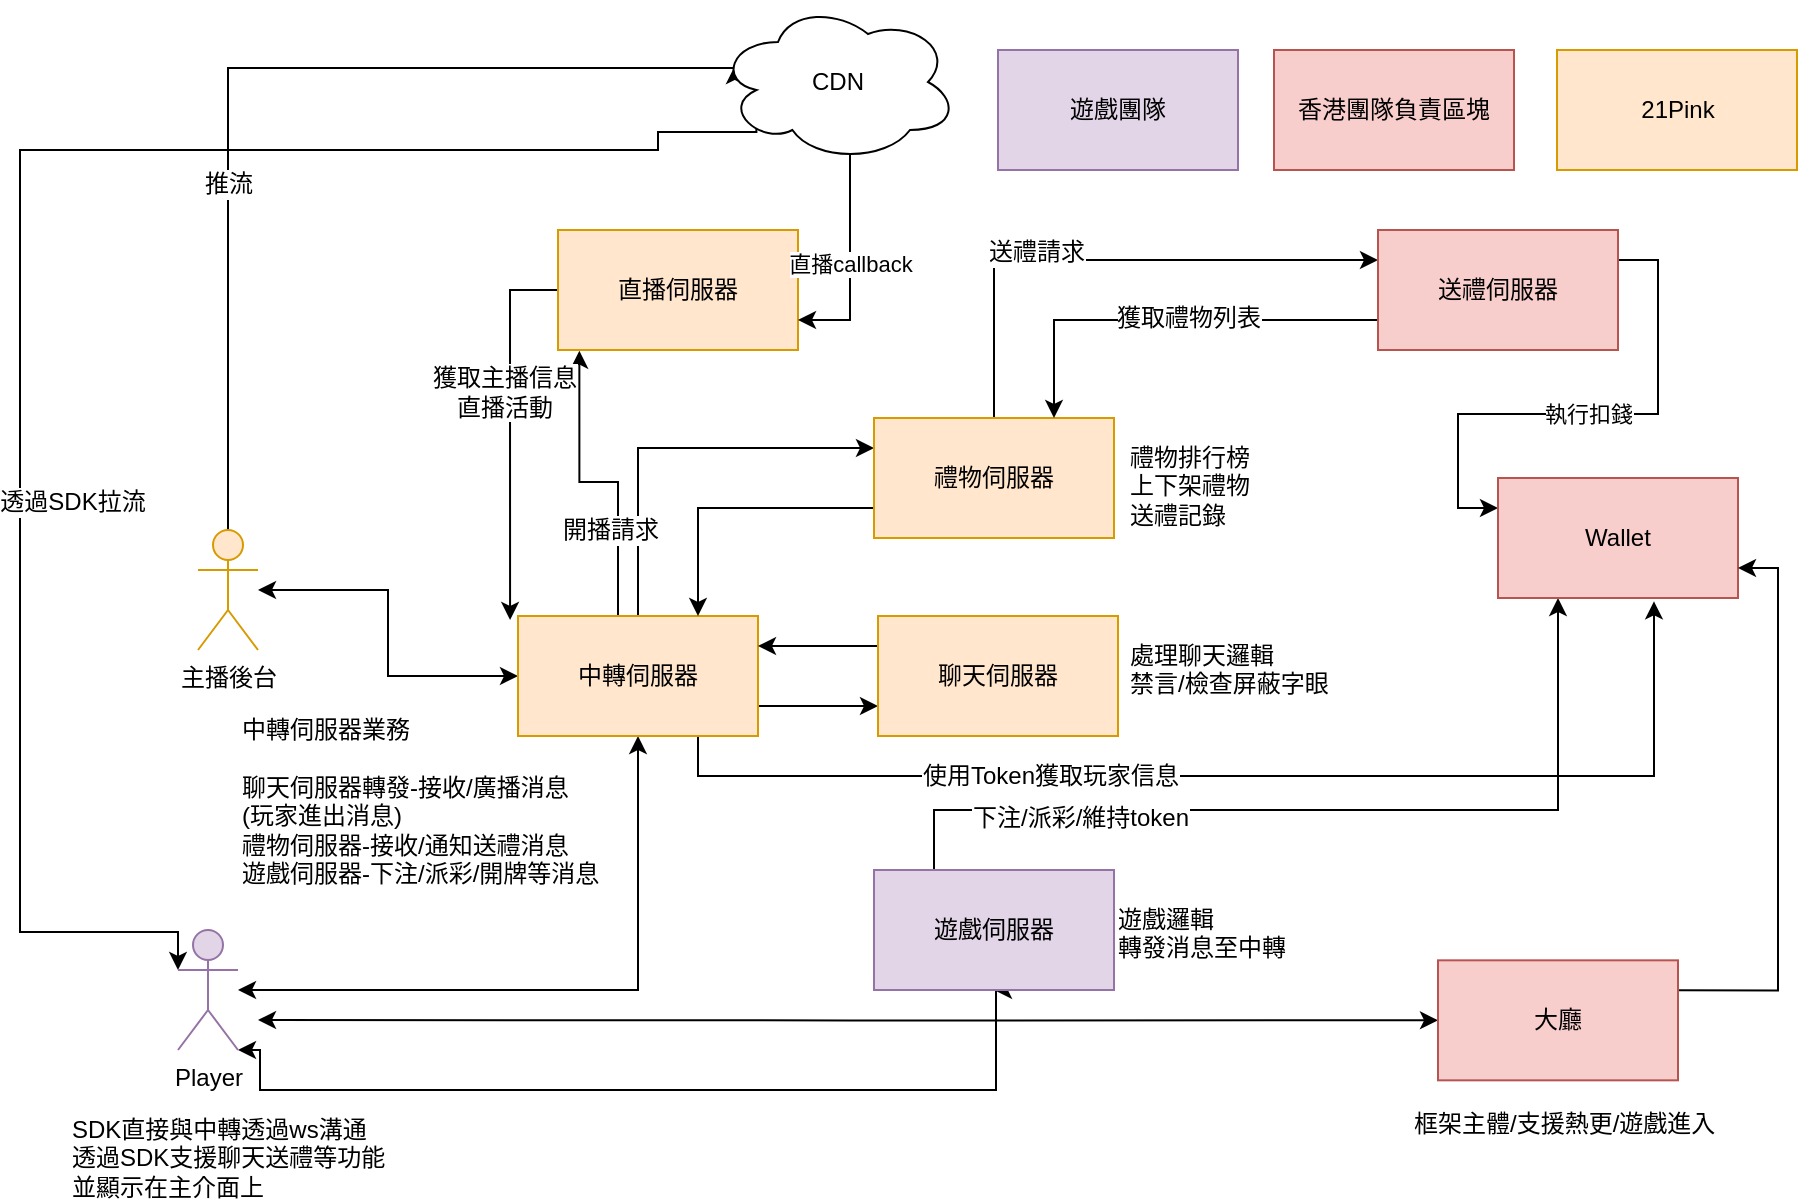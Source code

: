 <mxfile version="10.9.8" type="github"><diagram id="Ht1M8jgEwFfnCIfOTk4-" name="Page-1"><mxGraphModel dx="1428" dy="1519" grid="1" gridSize="10" guides="1" tooltips="1" connect="1" arrows="1" fold="1" page="1" pageScale="1" pageWidth="1169" pageHeight="827" math="0" shadow="0"><root><mxCell id="0"/><mxCell id="1" parent="0"/><mxCell id="rbGTBqMi0TTiPy2rkqW6-1" value="遊戲團隊" style="rounded=0;whiteSpace=wrap;html=1;fillColor=#e1d5e7;strokeColor=#9673a6;" vertex="1" parent="1"><mxGeometry x="520" y="10" width="120" height="60" as="geometry"/></mxCell><mxCell id="rbGTBqMi0TTiPy2rkqW6-2" value="21Pink" style="rounded=0;whiteSpace=wrap;html=1;fillColor=#ffe6cc;strokeColor=#d79b00;" vertex="1" parent="1"><mxGeometry x="799.5" y="10" width="120" height="60" as="geometry"/></mxCell><mxCell id="rbGTBqMi0TTiPy2rkqW6-3" value="香港團隊負責區塊" style="rounded=0;whiteSpace=wrap;html=1;fillColor=#f8cecc;strokeColor=#b85450;" vertex="1" parent="1"><mxGeometry x="658" y="10" width="120" height="60" as="geometry"/></mxCell><mxCell id="rbGTBqMi0TTiPy2rkqW6-34" style="edgeStyle=orthogonalEdgeStyle;rounded=0;orthogonalLoop=1;jettySize=auto;html=1;entryX=0;entryY=0.5;entryDx=0;entryDy=0;startArrow=classic;startFill=1;" edge="1" parent="1" source="rbGTBqMi0TTiPy2rkqW6-13" target="rbGTBqMi0TTiPy2rkqW6-19"><mxGeometry relative="1" as="geometry"/></mxCell><mxCell id="rbGTBqMi0TTiPy2rkqW6-88" style="edgeStyle=orthogonalEdgeStyle;rounded=0;orthogonalLoop=1;jettySize=auto;html=1;exitX=0.5;exitY=0;exitDx=0;exitDy=0;exitPerimeter=0;entryX=0.07;entryY=0.4;entryDx=0;entryDy=0;entryPerimeter=0;startArrow=none;startFill=0;" edge="1" parent="1" source="rbGTBqMi0TTiPy2rkqW6-13" target="rbGTBqMi0TTiPy2rkqW6-85"><mxGeometry relative="1" as="geometry"><Array as="points"><mxPoint x="135" y="19"/></Array></mxGeometry></mxCell><mxCell id="rbGTBqMi0TTiPy2rkqW6-89" value="推流" style="text;html=1;resizable=0;points=[];align=center;verticalAlign=middle;labelBackgroundColor=#ffffff;" vertex="1" connectable="0" parent="rbGTBqMi0TTiPy2rkqW6-88"><mxGeometry x="-0.286" relative="1" as="geometry"><mxPoint as="offset"/></mxGeometry></mxCell><mxCell id="rbGTBqMi0TTiPy2rkqW6-13" value="主播後台" style="shape=umlActor;verticalLabelPosition=bottom;labelBackgroundColor=#ffffff;verticalAlign=top;html=1;outlineConnect=0;fillColor=#ffe6cc;strokeColor=#d79b00;" vertex="1" parent="1"><mxGeometry x="120" y="250" width="30" height="60" as="geometry"/></mxCell><mxCell id="rbGTBqMi0TTiPy2rkqW6-33" style="edgeStyle=orthogonalEdgeStyle;rounded=0;orthogonalLoop=1;jettySize=auto;html=1;entryX=0.5;entryY=1;entryDx=0;entryDy=0;startArrow=classic;startFill=1;" edge="1" parent="1" source="rbGTBqMi0TTiPy2rkqW6-20" target="rbGTBqMi0TTiPy2rkqW6-19"><mxGeometry relative="1" as="geometry"/></mxCell><mxCell id="rbGTBqMi0TTiPy2rkqW6-52" style="edgeStyle=orthogonalEdgeStyle;rounded=0;orthogonalLoop=1;jettySize=auto;html=1;exitX=1;exitY=1;exitDx=0;exitDy=0;exitPerimeter=0;startArrow=classic;startFill=1;entryX=0.5;entryY=1;entryDx=0;entryDy=0;" edge="1" parent="1" source="rbGTBqMi0TTiPy2rkqW6-20" target="rbGTBqMi0TTiPy2rkqW6-50"><mxGeometry relative="1" as="geometry"><mxPoint x="518" y="500" as="targetPoint"/><Array as="points"><mxPoint x="151" y="510"/><mxPoint x="151" y="530"/><mxPoint x="519" y="530"/><mxPoint x="519" y="480"/></Array></mxGeometry></mxCell><mxCell id="rbGTBqMi0TTiPy2rkqW6-91" style="edgeStyle=orthogonalEdgeStyle;rounded=0;orthogonalLoop=1;jettySize=auto;html=1;exitX=0;exitY=0.333;exitDx=0;exitDy=0;exitPerimeter=0;entryX=0.16;entryY=0.55;entryDx=0;entryDy=0;entryPerimeter=0;startArrow=classic;startFill=1;" edge="1" parent="1" source="rbGTBqMi0TTiPy2rkqW6-20" target="rbGTBqMi0TTiPy2rkqW6-85"><mxGeometry relative="1" as="geometry"><Array as="points"><mxPoint x="110" y="451"/><mxPoint x="31" y="451"/><mxPoint x="31" y="60"/><mxPoint x="350" y="60"/><mxPoint x="350" y="51"/><mxPoint x="399" y="51"/></Array></mxGeometry></mxCell><mxCell id="rbGTBqMi0TTiPy2rkqW6-92" value="透過SDK拉流" style="text;html=1;resizable=0;points=[];align=center;verticalAlign=middle;labelBackgroundColor=#ffffff;" vertex="1" connectable="0" parent="rbGTBqMi0TTiPy2rkqW6-91"><mxGeometry x="-0.293" relative="1" as="geometry"><mxPoint x="26" as="offset"/></mxGeometry></mxCell><mxCell id="rbGTBqMi0TTiPy2rkqW6-20" value="Player" style="shape=umlActor;verticalLabelPosition=bottom;labelBackgroundColor=#ffffff;verticalAlign=top;html=1;outlineConnect=0;fillColor=#e1d5e7;strokeColor=#9673a6;" vertex="1" parent="1"><mxGeometry x="110" y="450" width="30" height="60" as="geometry"/></mxCell><mxCell id="rbGTBqMi0TTiPy2rkqW6-40" style="edgeStyle=orthogonalEdgeStyle;rounded=0;orthogonalLoop=1;jettySize=auto;html=1;exitX=1;exitY=0.75;exitDx=0;exitDy=0;entryX=0;entryY=0.75;entryDx=0;entryDy=0;" edge="1" parent="1" source="rbGTBqMi0TTiPy2rkqW6-19" target="rbGTBqMi0TTiPy2rkqW6-35"><mxGeometry relative="1" as="geometry"/></mxCell><mxCell id="rbGTBqMi0TTiPy2rkqW6-47" style="edgeStyle=orthogonalEdgeStyle;rounded=0;orthogonalLoop=1;jettySize=auto;html=1;exitX=0.5;exitY=0;exitDx=0;exitDy=0;entryX=0;entryY=0.25;entryDx=0;entryDy=0;" edge="1" parent="1" source="rbGTBqMi0TTiPy2rkqW6-19" target="rbGTBqMi0TTiPy2rkqW6-46"><mxGeometry relative="1" as="geometry"/></mxCell><mxCell id="rbGTBqMi0TTiPy2rkqW6-67" style="edgeStyle=orthogonalEdgeStyle;rounded=0;orthogonalLoop=1;jettySize=auto;html=1;exitX=0.75;exitY=1;exitDx=0;exitDy=0;entryX=0.65;entryY=1.028;entryDx=0;entryDy=0;entryPerimeter=0;" edge="1" parent="1" source="rbGTBqMi0TTiPy2rkqW6-19" target="rbGTBqMi0TTiPy2rkqW6-63"><mxGeometry relative="1" as="geometry"/></mxCell><mxCell id="rbGTBqMi0TTiPy2rkqW6-68" value="使用Token獲取玩家信息" style="text;html=1;resizable=0;points=[];align=center;verticalAlign=middle;labelBackgroundColor=#ffffff;" vertex="1" connectable="0" parent="rbGTBqMi0TTiPy2rkqW6-67"><mxGeometry x="-0.331" relative="1" as="geometry"><mxPoint as="offset"/></mxGeometry></mxCell><mxCell id="rbGTBqMi0TTiPy2rkqW6-74" style="edgeStyle=orthogonalEdgeStyle;rounded=0;orthogonalLoop=1;jettySize=auto;html=1;exitX=0.25;exitY=0;exitDx=0;exitDy=0;entryX=0.089;entryY=1.006;entryDx=0;entryDy=0;entryPerimeter=0;startArrow=none;startFill=0;" edge="1" parent="1" source="rbGTBqMi0TTiPy2rkqW6-19" target="rbGTBqMi0TTiPy2rkqW6-69"><mxGeometry relative="1" as="geometry"><Array as="points"><mxPoint x="330" y="293"/><mxPoint x="330" y="226"/><mxPoint x="311" y="226"/></Array></mxGeometry></mxCell><mxCell id="rbGTBqMi0TTiPy2rkqW6-75" value="開播請求" style="text;html=1;resizable=0;points=[];align=center;verticalAlign=middle;labelBackgroundColor=#ffffff;" vertex="1" connectable="0" parent="rbGTBqMi0TTiPy2rkqW6-74"><mxGeometry x="-0.26" y="4" relative="1" as="geometry"><mxPoint as="offset"/></mxGeometry></mxCell><mxCell id="rbGTBqMi0TTiPy2rkqW6-19" value="中轉伺服器" style="rounded=0;whiteSpace=wrap;html=1;fillColor=#ffe6cc;strokeColor=#d79b00;" vertex="1" parent="1"><mxGeometry x="280" y="293" width="120" height="60" as="geometry"/></mxCell><mxCell id="rbGTBqMi0TTiPy2rkqW6-39" style="edgeStyle=orthogonalEdgeStyle;rounded=0;orthogonalLoop=1;jettySize=auto;html=1;exitX=0;exitY=0.25;exitDx=0;exitDy=0;entryX=1;entryY=0.25;entryDx=0;entryDy=0;" edge="1" parent="1" source="rbGTBqMi0TTiPy2rkqW6-35" target="rbGTBqMi0TTiPy2rkqW6-19"><mxGeometry relative="1" as="geometry"/></mxCell><mxCell id="rbGTBqMi0TTiPy2rkqW6-35" value="聊天伺服器" style="rounded=0;whiteSpace=wrap;html=1;fillColor=#ffe6cc;strokeColor=#d79b00;" vertex="1" parent="1"><mxGeometry x="460" y="293" width="120" height="60" as="geometry"/></mxCell><mxCell id="rbGTBqMi0TTiPy2rkqW6-42" value="處理聊天邏輯&lt;br&gt;禁言/檢查屏蔽字眼" style="text;html=1;resizable=0;points=[];autosize=1;align=left;verticalAlign=top;spacingTop=-4;" vertex="1" parent="1"><mxGeometry x="584" y="303" width="110" height="30" as="geometry"/></mxCell><mxCell id="rbGTBqMi0TTiPy2rkqW6-43" value="中轉伺服器業務&lt;br&gt;&lt;br&gt;聊天伺服器轉發-接收/廣播消息&lt;br&gt;(玩家進出消息)&lt;br&gt;禮物伺服器-接收/通知送禮消息&lt;br&gt;遊戲伺服器-下注/派彩/開牌等消息" style="text;html=1;resizable=0;points=[];autosize=1;align=left;verticalAlign=top;spacingTop=-4;" vertex="1" parent="1"><mxGeometry x="140" y="340" width="210" height="80" as="geometry"/></mxCell><mxCell id="rbGTBqMi0TTiPy2rkqW6-48" style="edgeStyle=orthogonalEdgeStyle;rounded=0;orthogonalLoop=1;jettySize=auto;html=1;exitX=0;exitY=0.75;exitDx=0;exitDy=0;entryX=0.75;entryY=0;entryDx=0;entryDy=0;" edge="1" parent="1" source="rbGTBqMi0TTiPy2rkqW6-46" target="rbGTBqMi0TTiPy2rkqW6-19"><mxGeometry relative="1" as="geometry"><mxPoint x="370" y="280" as="targetPoint"/></mxGeometry></mxCell><mxCell id="rbGTBqMi0TTiPy2rkqW6-58" style="edgeStyle=orthogonalEdgeStyle;rounded=0;orthogonalLoop=1;jettySize=auto;html=1;exitX=0.5;exitY=0;exitDx=0;exitDy=0;entryX=0;entryY=0.25;entryDx=0;entryDy=0;" edge="1" parent="1" source="rbGTBqMi0TTiPy2rkqW6-46" target="rbGTBqMi0TTiPy2rkqW6-57"><mxGeometry relative="1" as="geometry"/></mxCell><mxCell id="rbGTBqMi0TTiPy2rkqW6-59" value="送禮請求" style="text;html=1;resizable=0;points=[];align=center;verticalAlign=middle;labelBackgroundColor=#ffffff;" vertex="1" connectable="0" parent="rbGTBqMi0TTiPy2rkqW6-58"><mxGeometry x="-0.267" y="4" relative="1" as="geometry"><mxPoint as="offset"/></mxGeometry></mxCell><mxCell id="rbGTBqMi0TTiPy2rkqW6-46" value="禮物伺服器" style="rounded=0;whiteSpace=wrap;html=1;fillColor=#ffe6cc;strokeColor=#d79b00;" vertex="1" parent="1"><mxGeometry x="458" y="194" width="120" height="60" as="geometry"/></mxCell><mxCell id="rbGTBqMi0TTiPy2rkqW6-65" style="edgeStyle=orthogonalEdgeStyle;rounded=0;orthogonalLoop=1;jettySize=auto;html=1;exitX=0.25;exitY=0;exitDx=0;exitDy=0;entryX=0.25;entryY=1;entryDx=0;entryDy=0;" edge="1" parent="1" source="rbGTBqMi0TTiPy2rkqW6-50" target="rbGTBqMi0TTiPy2rkqW6-63"><mxGeometry relative="1" as="geometry"><Array as="points"><mxPoint x="488" y="390"/><mxPoint x="800" y="390"/></Array></mxGeometry></mxCell><mxCell id="rbGTBqMi0TTiPy2rkqW6-66" value="下注/派彩/維持token" style="text;html=1;resizable=0;points=[];align=center;verticalAlign=middle;labelBackgroundColor=#ffffff;" vertex="1" connectable="0" parent="rbGTBqMi0TTiPy2rkqW6-65"><mxGeometry x="-0.541" y="-4" relative="1" as="geometry"><mxPoint as="offset"/></mxGeometry></mxCell><mxCell id="rbGTBqMi0TTiPy2rkqW6-50" value="遊戲伺服器" style="rounded=0;whiteSpace=wrap;html=1;fillColor=#e1d5e7;strokeColor=#9673a6;" vertex="1" parent="1"><mxGeometry x="458" y="420" width="120" height="60" as="geometry"/></mxCell><mxCell id="rbGTBqMi0TTiPy2rkqW6-55" value="遊戲邏輯&lt;br&gt;轉發消息至中轉" style="text;html=1;resizable=0;points=[];autosize=1;align=left;verticalAlign=top;spacingTop=-4;" vertex="1" parent="1"><mxGeometry x="578" y="435" width="110" height="30" as="geometry"/></mxCell><mxCell id="rbGTBqMi0TTiPy2rkqW6-56" value="禮物排行榜&lt;br&gt;上下架禮物&lt;br&gt;送禮記錄" style="text;html=1;resizable=0;points=[];autosize=1;align=left;verticalAlign=top;spacingTop=-4;" vertex="1" parent="1"><mxGeometry x="584" y="204" width="80" height="40" as="geometry"/></mxCell><mxCell id="rbGTBqMi0TTiPy2rkqW6-61" style="edgeStyle=orthogonalEdgeStyle;rounded=0;orthogonalLoop=1;jettySize=auto;html=1;exitX=0;exitY=0.75;exitDx=0;exitDy=0;entryX=0.75;entryY=0;entryDx=0;entryDy=0;" edge="1" parent="1" source="rbGTBqMi0TTiPy2rkqW6-57" target="rbGTBqMi0TTiPy2rkqW6-46"><mxGeometry relative="1" as="geometry"/></mxCell><mxCell id="rbGTBqMi0TTiPy2rkqW6-62" value="獲取禮物列表" style="text;html=1;resizable=0;points=[];align=center;verticalAlign=middle;labelBackgroundColor=#ffffff;" vertex="1" connectable="0" parent="rbGTBqMi0TTiPy2rkqW6-61"><mxGeometry x="-0.093" y="-1" relative="1" as="geometry"><mxPoint as="offset"/></mxGeometry></mxCell><mxCell id="rbGTBqMi0TTiPy2rkqW6-64" value="執行扣錢" style="edgeStyle=orthogonalEdgeStyle;rounded=0;orthogonalLoop=1;jettySize=auto;html=1;exitX=1;exitY=0.25;exitDx=0;exitDy=0;entryX=0;entryY=0.25;entryDx=0;entryDy=0;" edge="1" parent="1" source="rbGTBqMi0TTiPy2rkqW6-57" target="rbGTBqMi0TTiPy2rkqW6-63"><mxGeometry relative="1" as="geometry"/></mxCell><mxCell id="rbGTBqMi0TTiPy2rkqW6-57" value="送禮伺服器" style="rounded=0;whiteSpace=wrap;html=1;fillColor=#f8cecc;strokeColor=#b85450;" vertex="1" parent="1"><mxGeometry x="710" y="100" width="120" height="60" as="geometry"/></mxCell><mxCell id="rbGTBqMi0TTiPy2rkqW6-63" value="Wallet" style="rounded=0;whiteSpace=wrap;html=1;fillColor=#f8cecc;strokeColor=#b85450;" vertex="1" parent="1"><mxGeometry x="770" y="224" width="120" height="60" as="geometry"/></mxCell><mxCell id="rbGTBqMi0TTiPy2rkqW6-77" style="edgeStyle=orthogonalEdgeStyle;rounded=0;orthogonalLoop=1;jettySize=auto;html=1;exitX=0;exitY=0.5;exitDx=0;exitDy=0;entryX=-0.033;entryY=0.033;entryDx=0;entryDy=0;entryPerimeter=0;startArrow=none;startFill=0;" edge="1" parent="1" source="rbGTBqMi0TTiPy2rkqW6-69" target="rbGTBqMi0TTiPy2rkqW6-19"><mxGeometry relative="1" as="geometry"/></mxCell><mxCell id="rbGTBqMi0TTiPy2rkqW6-78" value="獲取主播信息&lt;br&gt;直播活動" style="text;html=1;resizable=0;points=[];align=center;verticalAlign=middle;labelBackgroundColor=#ffffff;" vertex="1" connectable="0" parent="rbGTBqMi0TTiPy2rkqW6-77"><mxGeometry x="-0.211" y="-3" relative="1" as="geometry"><mxPoint as="offset"/></mxGeometry></mxCell><mxCell id="rbGTBqMi0TTiPy2rkqW6-69" value="直播伺服器" style="rounded=0;whiteSpace=wrap;html=1;fillColor=#ffe6cc;strokeColor=#d79b00;" vertex="1" parent="1"><mxGeometry x="300" y="100" width="120" height="60" as="geometry"/></mxCell><mxCell id="rbGTBqMi0TTiPy2rkqW6-82" style="edgeStyle=orthogonalEdgeStyle;rounded=0;orthogonalLoop=1;jettySize=auto;html=1;exitX=1;exitY=0.25;exitDx=0;exitDy=0;entryX=1;entryY=0.75;entryDx=0;entryDy=0;startArrow=none;startFill=0;" edge="1" parent="1" source="rbGTBqMi0TTiPy2rkqW6-79" target="rbGTBqMi0TTiPy2rkqW6-63"><mxGeometry relative="1" as="geometry"/></mxCell><mxCell id="rbGTBqMi0TTiPy2rkqW6-83" style="edgeStyle=orthogonalEdgeStyle;rounded=0;orthogonalLoop=1;jettySize=auto;html=1;exitX=0;exitY=0.5;exitDx=0;exitDy=0;startArrow=classic;startFill=1;" edge="1" parent="1" source="rbGTBqMi0TTiPy2rkqW6-79"><mxGeometry relative="1" as="geometry"><mxPoint x="150" y="495" as="targetPoint"/></mxGeometry></mxCell><mxCell id="rbGTBqMi0TTiPy2rkqW6-79" value="大廳" style="rounded=0;whiteSpace=wrap;html=1;fillColor=#f8cecc;strokeColor=#b85450;" vertex="1" parent="1"><mxGeometry x="740" y="465.167" width="120" height="60" as="geometry"/></mxCell><mxCell id="rbGTBqMi0TTiPy2rkqW6-84" value="框架主體/支援熱更/遊戲進入&lt;br&gt;" style="text;html=1;resizable=0;points=[];autosize=1;align=left;verticalAlign=top;spacingTop=-4;" vertex="1" parent="1"><mxGeometry x="726" y="537" width="170" height="20" as="geometry"/></mxCell><mxCell id="rbGTBqMi0TTiPy2rkqW6-90" value="直播callback" style="edgeStyle=orthogonalEdgeStyle;rounded=0;orthogonalLoop=1;jettySize=auto;html=1;exitX=0.55;exitY=0.95;exitDx=0;exitDy=0;exitPerimeter=0;entryX=1;entryY=0.75;entryDx=0;entryDy=0;startArrow=none;startFill=0;" edge="1" parent="1" source="rbGTBqMi0TTiPy2rkqW6-85" target="rbGTBqMi0TTiPy2rkqW6-69"><mxGeometry relative="1" as="geometry"/></mxCell><mxCell id="rbGTBqMi0TTiPy2rkqW6-85" value="CDN" style="ellipse;shape=cloud;whiteSpace=wrap;html=1;" vertex="1" parent="1"><mxGeometry x="380" y="-14" width="120" height="80" as="geometry"/></mxCell><mxCell id="rbGTBqMi0TTiPy2rkqW6-97" value="SDK直接與中轉透過ws溝通&lt;br&gt;透過SDK支援聊天送禮等功能&lt;br&gt;並顯示在主介面上&lt;br&gt;" style="text;html=1;resizable=0;points=[];autosize=1;align=left;verticalAlign=top;spacingTop=-4;" vertex="1" parent="1"><mxGeometry x="55" y="540" width="190" height="40" as="geometry"/></mxCell></root></mxGraphModel></diagram></mxfile>